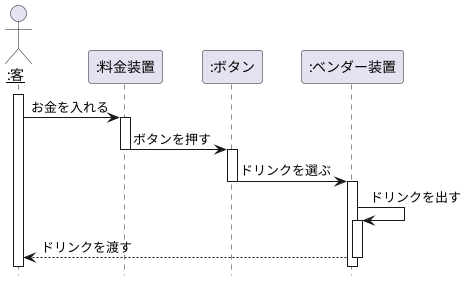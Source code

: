 @startuml 演習６－４－３
hide footbox
actor "<u>:客</u>" as customer
participant ":料金装置" as price
participant ":ボタン" as button
participant ":ベンダー装置" as vendor

activate customer
   customer -> price : お金を入れる
   activate price
      price -> button : ボタンを押す
      deactivate price
      activate button
         button -> vendor : ドリンクを選ぶ
         deactivate button
         activate vendor
            vendor -> vendor : ドリンクを出す
            activate vendor
                vendor --> customer : ドリンクを渡す
         deactivate vendor
      deactivate button
@enduml